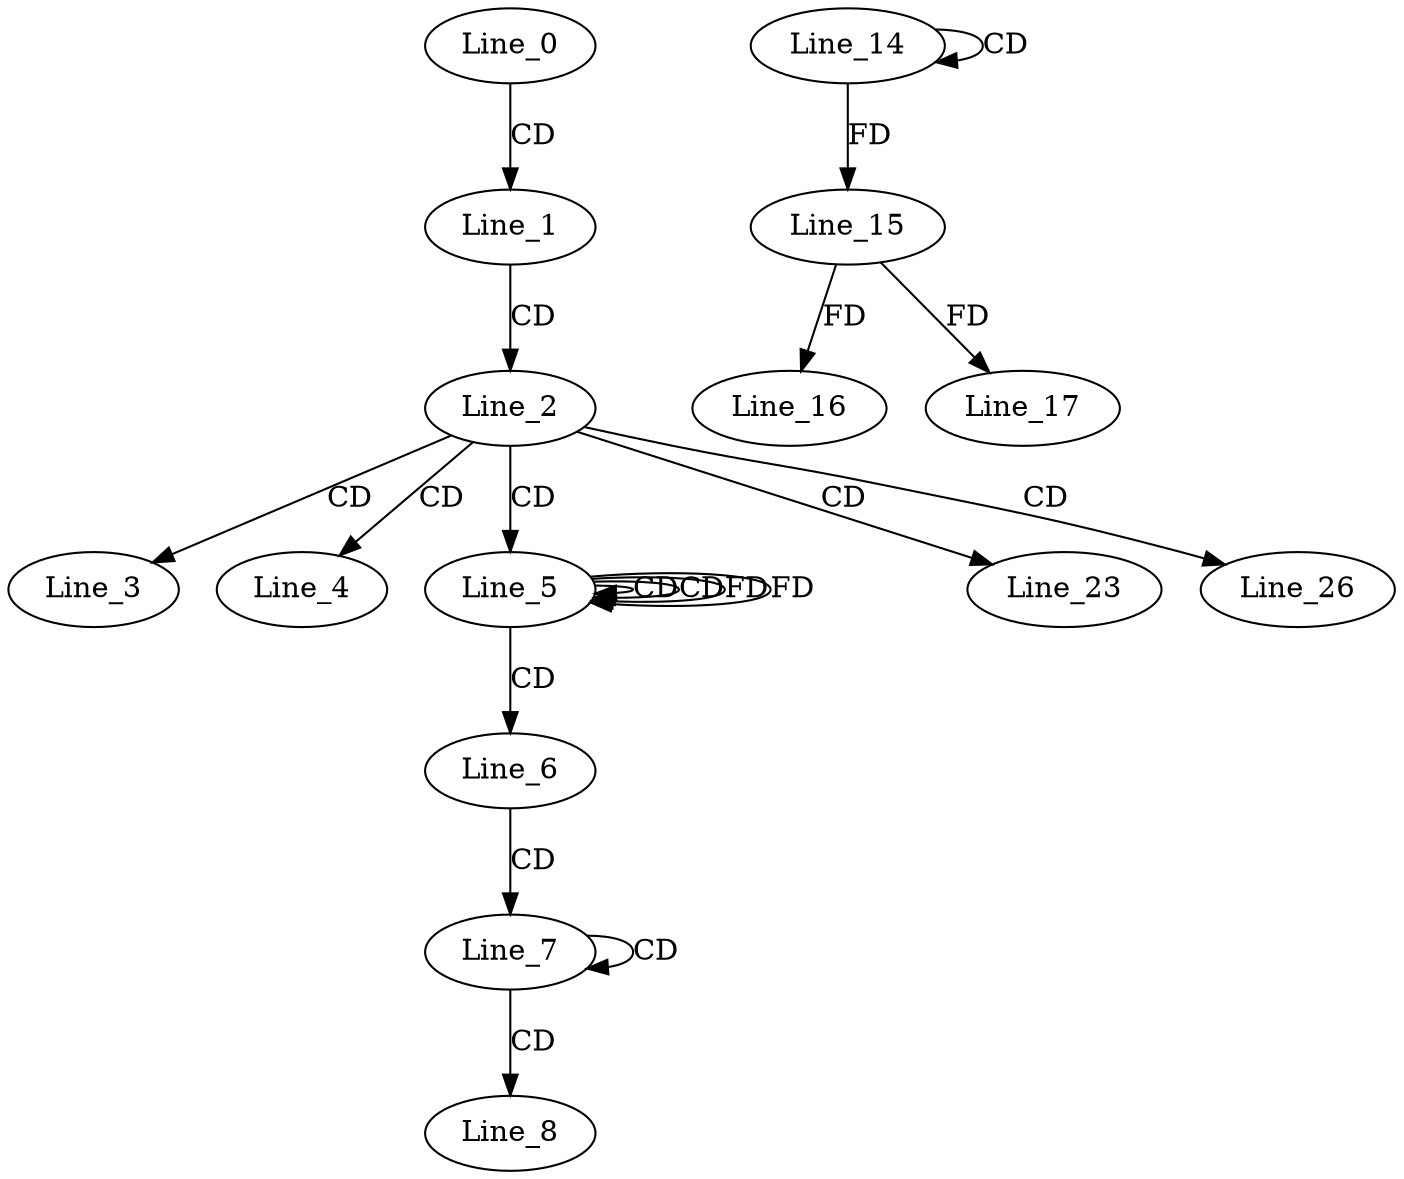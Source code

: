 digraph G {
  Line_0;
  Line_1;
  Line_2;
  Line_3;
  Line_4;
  Line_5;
  Line_5;
  Line_5;
  Line_6;
  Line_7;
  Line_7;
  Line_7;
  Line_8;
  Line_14;
  Line_14;
  Line_15;
  Line_15;
  Line_16;
  Line_17;
  Line_23;
  Line_26;
  Line_0 -> Line_1 [ label="CD" ];
  Line_1 -> Line_2 [ label="CD" ];
  Line_2 -> Line_3 [ label="CD" ];
  Line_2 -> Line_4 [ label="CD" ];
  Line_2 -> Line_5 [ label="CD" ];
  Line_5 -> Line_5 [ label="CD" ];
  Line_5 -> Line_5 [ label="CD" ];
  Line_5 -> Line_5 [ label="FD" ];
  Line_5 -> Line_6 [ label="CD" ];
  Line_6 -> Line_7 [ label="CD" ];
  Line_7 -> Line_7 [ label="CD" ];
  Line_7 -> Line_8 [ label="CD" ];
  Line_14 -> Line_14 [ label="CD" ];
  Line_14 -> Line_15 [ label="FD" ];
  Line_15 -> Line_16 [ label="FD" ];
  Line_15 -> Line_17 [ label="FD" ];
  Line_2 -> Line_23 [ label="CD" ];
  Line_2 -> Line_26 [ label="CD" ];
  Line_5 -> Line_5 [ label="FD" ];
}
